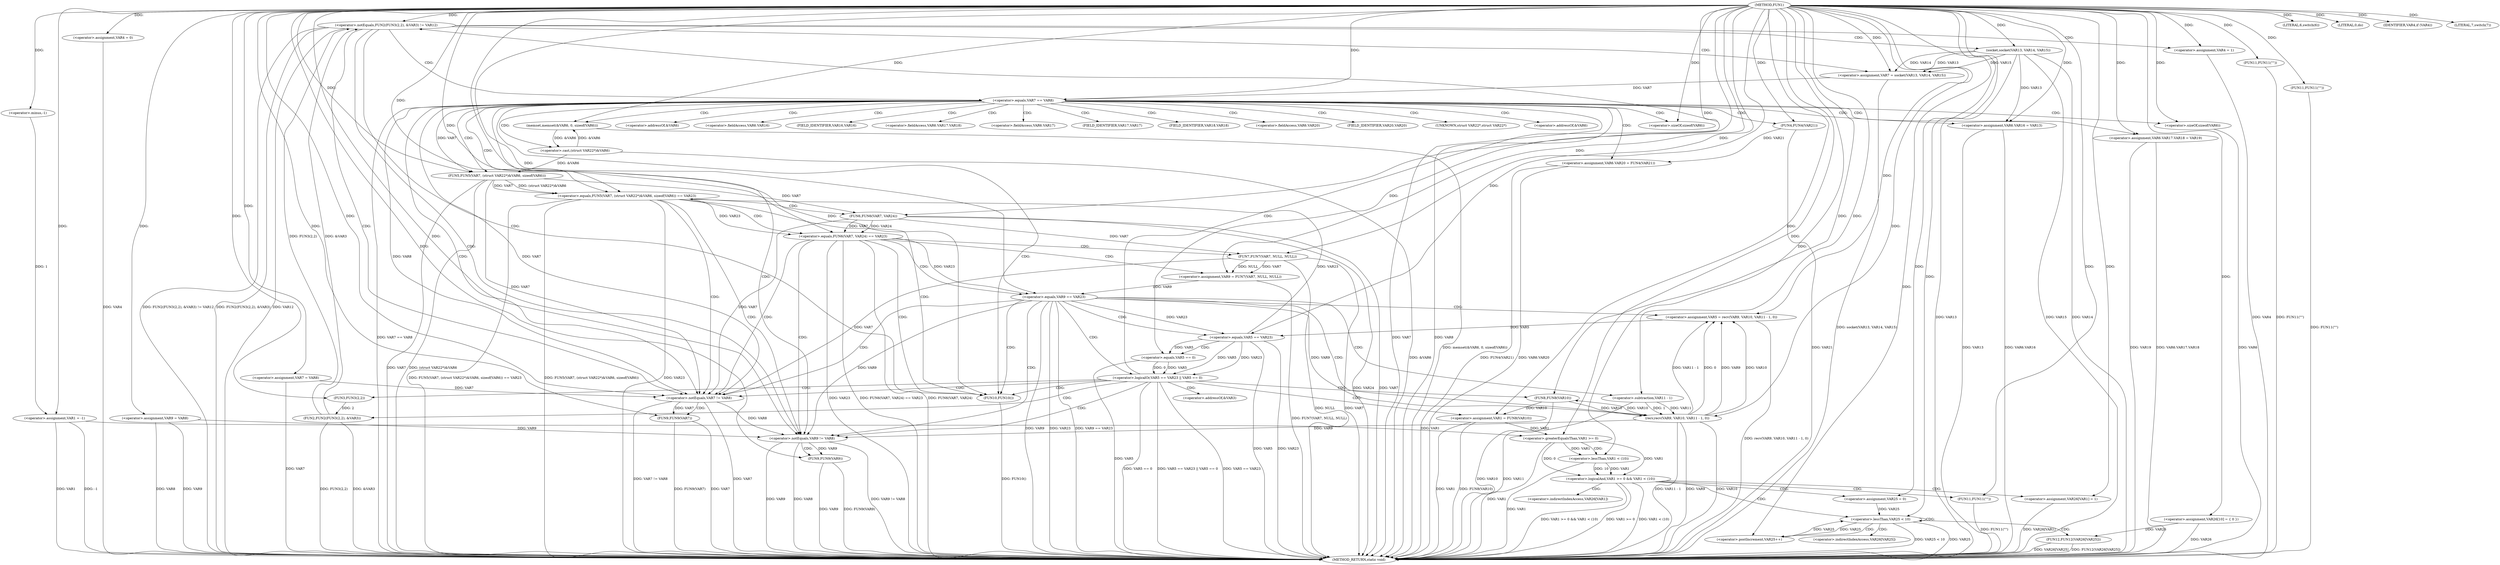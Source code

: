 digraph FUN1 {  
"1000100" [label = "(METHOD,FUN1)" ]
"1000306" [label = "(METHOD_RETURN,static void)" ]
"1000103" [label = "(<operator>.assignment,VAR1 = -1)" ]
"1000105" [label = "(<operator>.minus,-1)" ]
"1000108" [label = "(LITERAL,6,switch(6))" ]
"1000114" [label = "(<operator>.assignment,VAR4 = 0)" ]
"1000120" [label = "(<operator>.assignment,VAR7 = VAR8)" ]
"1000124" [label = "(<operator>.assignment,VAR9 = VAR8)" ]
"1000131" [label = "(<operator>.notEquals,FUN2(FUN3(2,2), &VAR3) != VAR12)" ]
"1000132" [label = "(FUN2,FUN2(FUN3(2,2), &VAR3))" ]
"1000133" [label = "(FUN3,FUN3(2,2))" ]
"1000141" [label = "(<operator>.assignment,VAR4 = 1)" ]
"1000144" [label = "(<operator>.assignment,VAR7 = socket(VAR13, VAR14, VAR15))" ]
"1000146" [label = "(socket,socket(VAR13, VAR14, VAR15))" ]
"1000151" [label = "(<operator>.equals,VAR7 == VAR8)" ]
"1000156" [label = "(memset,memset(&VAR6, 0, sizeof(VAR6)))" ]
"1000160" [label = "(<operator>.sizeOf,sizeof(VAR6))" ]
"1000162" [label = "(<operator>.assignment,VAR6.VAR16 = VAR13)" ]
"1000167" [label = "(<operator>.assignment,VAR6.VAR17.VAR18 = VAR19)" ]
"1000174" [label = "(<operator>.assignment,VAR6.VAR20 = FUN4(VAR21))" ]
"1000178" [label = "(FUN4,FUN4(VAR21))" ]
"1000181" [label = "(<operator>.equals,FUN5(VAR7, (struct VAR22*)&VAR6, sizeof(VAR6)) == VAR23)" ]
"1000182" [label = "(FUN5,FUN5(VAR7, (struct VAR22*)&VAR6, sizeof(VAR6)))" ]
"1000184" [label = "(<operator>.cast,(struct VAR22*)&VAR6)" ]
"1000188" [label = "(<operator>.sizeOf,sizeof(VAR6))" ]
"1000194" [label = "(<operator>.equals,FUN6(VAR7, VAR24) == VAR23)" ]
"1000195" [label = "(FUN6,FUN6(VAR7, VAR24))" ]
"1000201" [label = "(<operator>.assignment,VAR9 = FUN7(VAR7, NULL, NULL))" ]
"1000203" [label = "(FUN7,FUN7(VAR7, NULL, NULL))" ]
"1000208" [label = "(<operator>.equals,VAR9 == VAR23)" ]
"1000213" [label = "(<operator>.assignment,VAR5 = recv(VAR9, VAR10, VAR11 - 1, 0))" ]
"1000215" [label = "(recv,recv(VAR9, VAR10, VAR11 - 1, 0))" ]
"1000218" [label = "(<operator>.subtraction,VAR11 - 1)" ]
"1000223" [label = "(<operator>.logicalOr,VAR5 == VAR23 || VAR5 == 0)" ]
"1000224" [label = "(<operator>.equals,VAR5 == VAR23)" ]
"1000227" [label = "(<operator>.equals,VAR5 == 0)" ]
"1000232" [label = "(<operator>.assignment,VAR1 = FUN8(VAR10))" ]
"1000234" [label = "(FUN8,FUN8(VAR10))" ]
"1000236" [label = "(LITERAL,0,do)" ]
"1000238" [label = "(<operator>.notEquals,VAR7 != VAR8)" ]
"1000242" [label = "(FUN9,FUN9(VAR7))" ]
"1000245" [label = "(<operator>.notEquals,VAR9 != VAR8)" ]
"1000249" [label = "(FUN9,FUN9(VAR9))" ]
"1000252" [label = "(IDENTIFIER,VAR4,if (VAR4))" ]
"1000254" [label = "(FUN10,FUN10())" ]
"1000257" [label = "(FUN11,FUN11(\"\"))" ]
"1000261" [label = "(LITERAL,7,switch(7))" ]
"1000267" [label = "(<operator>.assignment,VAR26[10] = { 0 })" ]
"1000270" [label = "(<operator>.logicalAnd,VAR1 >= 0 && VAR1 < (10))" ]
"1000271" [label = "(<operator>.greaterEqualsThan,VAR1 >= 0)" ]
"1000274" [label = "(<operator>.lessThan,VAR1 < (10))" ]
"1000278" [label = "(<operator>.assignment,VAR26[VAR1] = 1)" ]
"1000284" [label = "(<operator>.assignment,VAR25 = 0)" ]
"1000287" [label = "(<operator>.lessThan,VAR25 < 10)" ]
"1000290" [label = "(<operator>.postIncrement,VAR25++)" ]
"1000293" [label = "(FUN12,FUN12(VAR26[VAR25]))" ]
"1000299" [label = "(FUN11,FUN11(\"\"))" ]
"1000303" [label = "(FUN11,FUN11(\"\"))" ]
"1000136" [label = "(<operator>.addressOf,&VAR3)" ]
"1000157" [label = "(<operator>.addressOf,&VAR6)" ]
"1000163" [label = "(<operator>.fieldAccess,VAR6.VAR16)" ]
"1000165" [label = "(FIELD_IDENTIFIER,VAR16,VAR16)" ]
"1000168" [label = "(<operator>.fieldAccess,VAR6.VAR17.VAR18)" ]
"1000169" [label = "(<operator>.fieldAccess,VAR6.VAR17)" ]
"1000171" [label = "(FIELD_IDENTIFIER,VAR17,VAR17)" ]
"1000172" [label = "(FIELD_IDENTIFIER,VAR18,VAR18)" ]
"1000175" [label = "(<operator>.fieldAccess,VAR6.VAR20)" ]
"1000177" [label = "(FIELD_IDENTIFIER,VAR20,VAR20)" ]
"1000185" [label = "(UNKNOWN,struct VAR22*,struct VAR22*)" ]
"1000186" [label = "(<operator>.addressOf,&VAR6)" ]
"1000279" [label = "(<operator>.indirectIndexAccess,VAR26[VAR1])" ]
"1000294" [label = "(<operator>.indirectIndexAccess,VAR26[VAR25])" ]
  "1000181" -> "1000306"  [ label = "DDG: FUN5(VAR7, (struct VAR22*)&VAR6, sizeof(VAR6)) == VAR23"] 
  "1000151" -> "1000306"  [ label = "DDG: VAR8"] 
  "1000132" -> "1000306"  [ label = "DDG: FUN3(2,2)"] 
  "1000181" -> "1000306"  [ label = "DDG: FUN5(VAR7, (struct VAR22*)&VAR6, sizeof(VAR6))"] 
  "1000174" -> "1000306"  [ label = "DDG: FUN4(VAR21)"] 
  "1000167" -> "1000306"  [ label = "DDG: VAR6.VAR17.VAR18"] 
  "1000184" -> "1000306"  [ label = "DDG: &VAR6"] 
  "1000124" -> "1000306"  [ label = "DDG: VAR8"] 
  "1000141" -> "1000306"  [ label = "DDG: VAR4"] 
  "1000224" -> "1000306"  [ label = "DDG: VAR5"] 
  "1000124" -> "1000306"  [ label = "DDG: VAR9"] 
  "1000194" -> "1000306"  [ label = "DDG: FUN6(VAR7, VAR24) == VAR23"] 
  "1000223" -> "1000306"  [ label = "DDG: VAR5 == 0"] 
  "1000223" -> "1000306"  [ label = "DDG: VAR5 == VAR23 || VAR5 == 0"] 
  "1000208" -> "1000306"  [ label = "DDG: VAR9"] 
  "1000208" -> "1000306"  [ label = "DDG: VAR23"] 
  "1000293" -> "1000306"  [ label = "DDG: VAR26[VAR25]"] 
  "1000151" -> "1000306"  [ label = "DDG: VAR7 == VAR8"] 
  "1000232" -> "1000306"  [ label = "DDG: VAR1"] 
  "1000238" -> "1000306"  [ label = "DDG: VAR7"] 
  "1000274" -> "1000306"  [ label = "DDG: VAR1"] 
  "1000234" -> "1000306"  [ label = "DDG: VAR10"] 
  "1000181" -> "1000306"  [ label = "DDG: VAR23"] 
  "1000293" -> "1000306"  [ label = "DDG: FUN12(VAR26[VAR25])"] 
  "1000215" -> "1000306"  [ label = "DDG: VAR9"] 
  "1000287" -> "1000306"  [ label = "DDG: VAR25 < 10"] 
  "1000178" -> "1000306"  [ label = "DDG: VAR21"] 
  "1000103" -> "1000306"  [ label = "DDG: VAR1"] 
  "1000303" -> "1000306"  [ label = "DDG: FUN11(\"\")"] 
  "1000103" -> "1000306"  [ label = "DDG: -1"] 
  "1000224" -> "1000306"  [ label = "DDG: VAR23"] 
  "1000299" -> "1000306"  [ label = "DDG: FUN11(\"\")"] 
  "1000218" -> "1000306"  [ label = "DDG: VAR11"] 
  "1000215" -> "1000306"  [ label = "DDG: VAR10"] 
  "1000227" -> "1000306"  [ label = "DDG: VAR5"] 
  "1000254" -> "1000306"  [ label = "DDG: FUN10()"] 
  "1000188" -> "1000306"  [ label = "DDG: VAR6"] 
  "1000238" -> "1000306"  [ label = "DDG: VAR7 != VAR8"] 
  "1000203" -> "1000306"  [ label = "DDG: NULL"] 
  "1000131" -> "1000306"  [ label = "DDG: FUN2(FUN3(2,2), &VAR3)"] 
  "1000162" -> "1000306"  [ label = "DDG: VAR13"] 
  "1000194" -> "1000306"  [ label = "DDG: FUN6(VAR7, VAR24)"] 
  "1000182" -> "1000306"  [ label = "DDG: (struct VAR22*)&VAR6"] 
  "1000151" -> "1000306"  [ label = "DDG: VAR7"] 
  "1000267" -> "1000306"  [ label = "DDG: VAR26"] 
  "1000120" -> "1000306"  [ label = "DDG: VAR7"] 
  "1000215" -> "1000306"  [ label = "DDG: VAR11 - 1"] 
  "1000201" -> "1000306"  [ label = "DDG: FUN7(VAR7, NULL, NULL)"] 
  "1000114" -> "1000306"  [ label = "DDG: VAR4"] 
  "1000270" -> "1000306"  [ label = "DDG: VAR1 < (10)"] 
  "1000208" -> "1000306"  [ label = "DDG: VAR9 == VAR23"] 
  "1000146" -> "1000306"  [ label = "DDG: VAR15"] 
  "1000146" -> "1000306"  [ label = "DDG: VAR14"] 
  "1000195" -> "1000306"  [ label = "DDG: VAR24"] 
  "1000167" -> "1000306"  [ label = "DDG: VAR19"] 
  "1000232" -> "1000306"  [ label = "DDG: FUN8(VAR10)"] 
  "1000132" -> "1000306"  [ label = "DDG: &VAR3"] 
  "1000242" -> "1000306"  [ label = "DDG: FUN9(VAR7)"] 
  "1000287" -> "1000306"  [ label = "DDG: VAR25"] 
  "1000213" -> "1000306"  [ label = "DDG: recv(VAR9, VAR10, VAR11 - 1, 0)"] 
  "1000270" -> "1000306"  [ label = "DDG: VAR1 >= 0 && VAR1 < (10)"] 
  "1000257" -> "1000306"  [ label = "DDG: FUN11(\"\")"] 
  "1000156" -> "1000306"  [ label = "DDG: memset(&VAR6, 0, sizeof(VAR6))"] 
  "1000249" -> "1000306"  [ label = "DDG: VAR9"] 
  "1000271" -> "1000306"  [ label = "DDG: VAR1"] 
  "1000131" -> "1000306"  [ label = "DDG: VAR12"] 
  "1000245" -> "1000306"  [ label = "DDG: VAR9 != VAR8"] 
  "1000162" -> "1000306"  [ label = "DDG: VAR6.VAR16"] 
  "1000195" -> "1000306"  [ label = "DDG: VAR7"] 
  "1000245" -> "1000306"  [ label = "DDG: VAR9"] 
  "1000144" -> "1000306"  [ label = "DDG: socket(VAR13, VAR14, VAR15)"] 
  "1000146" -> "1000306"  [ label = "DDG: VAR13"] 
  "1000270" -> "1000306"  [ label = "DDG: VAR1 >= 0"] 
  "1000278" -> "1000306"  [ label = "DDG: VAR26[VAR1]"] 
  "1000182" -> "1000306"  [ label = "DDG: VAR7"] 
  "1000242" -> "1000306"  [ label = "DDG: VAR7"] 
  "1000174" -> "1000306"  [ label = "DDG: VAR6.VAR20"] 
  "1000245" -> "1000306"  [ label = "DDG: VAR8"] 
  "1000249" -> "1000306"  [ label = "DDG: FUN9(VAR9)"] 
  "1000223" -> "1000306"  [ label = "DDG: VAR5 == VAR23"] 
  "1000131" -> "1000306"  [ label = "DDG: FUN2(FUN3(2,2), &VAR3) != VAR12"] 
  "1000203" -> "1000306"  [ label = "DDG: VAR7"] 
  "1000194" -> "1000306"  [ label = "DDG: VAR23"] 
  "1000105" -> "1000103"  [ label = "DDG: 1"] 
  "1000100" -> "1000103"  [ label = "DDG: "] 
  "1000100" -> "1000105"  [ label = "DDG: "] 
  "1000100" -> "1000108"  [ label = "DDG: "] 
  "1000100" -> "1000114"  [ label = "DDG: "] 
  "1000100" -> "1000120"  [ label = "DDG: "] 
  "1000100" -> "1000124"  [ label = "DDG: "] 
  "1000132" -> "1000131"  [ label = "DDG: FUN3(2,2)"] 
  "1000132" -> "1000131"  [ label = "DDG: &VAR3"] 
  "1000133" -> "1000132"  [ label = "DDG: 2"] 
  "1000100" -> "1000133"  [ label = "DDG: "] 
  "1000100" -> "1000131"  [ label = "DDG: "] 
  "1000100" -> "1000141"  [ label = "DDG: "] 
  "1000146" -> "1000144"  [ label = "DDG: VAR13"] 
  "1000146" -> "1000144"  [ label = "DDG: VAR14"] 
  "1000146" -> "1000144"  [ label = "DDG: VAR15"] 
  "1000100" -> "1000144"  [ label = "DDG: "] 
  "1000100" -> "1000146"  [ label = "DDG: "] 
  "1000144" -> "1000151"  [ label = "DDG: VAR7"] 
  "1000100" -> "1000151"  [ label = "DDG: "] 
  "1000184" -> "1000156"  [ label = "DDG: &VAR6"] 
  "1000100" -> "1000156"  [ label = "DDG: "] 
  "1000100" -> "1000160"  [ label = "DDG: "] 
  "1000146" -> "1000162"  [ label = "DDG: VAR13"] 
  "1000100" -> "1000162"  [ label = "DDG: "] 
  "1000100" -> "1000167"  [ label = "DDG: "] 
  "1000178" -> "1000174"  [ label = "DDG: VAR21"] 
  "1000100" -> "1000178"  [ label = "DDG: "] 
  "1000182" -> "1000181"  [ label = "DDG: VAR7"] 
  "1000182" -> "1000181"  [ label = "DDG: (struct VAR22*)&VAR6"] 
  "1000151" -> "1000182"  [ label = "DDG: VAR7"] 
  "1000100" -> "1000182"  [ label = "DDG: "] 
  "1000184" -> "1000182"  [ label = "DDG: &VAR6"] 
  "1000156" -> "1000184"  [ label = "DDG: &VAR6"] 
  "1000100" -> "1000188"  [ label = "DDG: "] 
  "1000224" -> "1000181"  [ label = "DDG: VAR23"] 
  "1000100" -> "1000181"  [ label = "DDG: "] 
  "1000195" -> "1000194"  [ label = "DDG: VAR7"] 
  "1000195" -> "1000194"  [ label = "DDG: VAR24"] 
  "1000182" -> "1000195"  [ label = "DDG: VAR7"] 
  "1000100" -> "1000195"  [ label = "DDG: "] 
  "1000181" -> "1000194"  [ label = "DDG: VAR23"] 
  "1000100" -> "1000194"  [ label = "DDG: "] 
  "1000203" -> "1000201"  [ label = "DDG: VAR7"] 
  "1000203" -> "1000201"  [ label = "DDG: NULL"] 
  "1000100" -> "1000201"  [ label = "DDG: "] 
  "1000195" -> "1000203"  [ label = "DDG: VAR7"] 
  "1000100" -> "1000203"  [ label = "DDG: "] 
  "1000201" -> "1000208"  [ label = "DDG: VAR9"] 
  "1000100" -> "1000208"  [ label = "DDG: "] 
  "1000194" -> "1000208"  [ label = "DDG: VAR23"] 
  "1000215" -> "1000213"  [ label = "DDG: VAR9"] 
  "1000215" -> "1000213"  [ label = "DDG: VAR10"] 
  "1000215" -> "1000213"  [ label = "DDG: VAR11 - 1"] 
  "1000215" -> "1000213"  [ label = "DDG: 0"] 
  "1000100" -> "1000213"  [ label = "DDG: "] 
  "1000208" -> "1000215"  [ label = "DDG: VAR9"] 
  "1000100" -> "1000215"  [ label = "DDG: "] 
  "1000234" -> "1000215"  [ label = "DDG: VAR10"] 
  "1000218" -> "1000215"  [ label = "DDG: VAR11"] 
  "1000218" -> "1000215"  [ label = "DDG: 1"] 
  "1000100" -> "1000218"  [ label = "DDG: "] 
  "1000224" -> "1000223"  [ label = "DDG: VAR5"] 
  "1000224" -> "1000223"  [ label = "DDG: VAR23"] 
  "1000213" -> "1000224"  [ label = "DDG: VAR5"] 
  "1000100" -> "1000224"  [ label = "DDG: "] 
  "1000208" -> "1000224"  [ label = "DDG: VAR23"] 
  "1000227" -> "1000223"  [ label = "DDG: VAR5"] 
  "1000227" -> "1000223"  [ label = "DDG: 0"] 
  "1000224" -> "1000227"  [ label = "DDG: VAR5"] 
  "1000100" -> "1000227"  [ label = "DDG: "] 
  "1000234" -> "1000232"  [ label = "DDG: VAR10"] 
  "1000100" -> "1000232"  [ label = "DDG: "] 
  "1000215" -> "1000234"  [ label = "DDG: VAR10"] 
  "1000100" -> "1000234"  [ label = "DDG: "] 
  "1000100" -> "1000236"  [ label = "DDG: "] 
  "1000151" -> "1000238"  [ label = "DDG: VAR7"] 
  "1000120" -> "1000238"  [ label = "DDG: VAR7"] 
  "1000195" -> "1000238"  [ label = "DDG: VAR7"] 
  "1000182" -> "1000238"  [ label = "DDG: VAR7"] 
  "1000203" -> "1000238"  [ label = "DDG: VAR7"] 
  "1000100" -> "1000238"  [ label = "DDG: "] 
  "1000151" -> "1000238"  [ label = "DDG: VAR8"] 
  "1000238" -> "1000242"  [ label = "DDG: VAR7"] 
  "1000100" -> "1000242"  [ label = "DDG: "] 
  "1000124" -> "1000245"  [ label = "DDG: VAR9"] 
  "1000208" -> "1000245"  [ label = "DDG: VAR9"] 
  "1000215" -> "1000245"  [ label = "DDG: VAR9"] 
  "1000100" -> "1000245"  [ label = "DDG: "] 
  "1000238" -> "1000245"  [ label = "DDG: VAR8"] 
  "1000245" -> "1000249"  [ label = "DDG: VAR9"] 
  "1000100" -> "1000249"  [ label = "DDG: "] 
  "1000100" -> "1000252"  [ label = "DDG: "] 
  "1000100" -> "1000254"  [ label = "DDG: "] 
  "1000100" -> "1000257"  [ label = "DDG: "] 
  "1000100" -> "1000261"  [ label = "DDG: "] 
  "1000100" -> "1000267"  [ label = "DDG: "] 
  "1000271" -> "1000270"  [ label = "DDG: VAR1"] 
  "1000271" -> "1000270"  [ label = "DDG: 0"] 
  "1000232" -> "1000271"  [ label = "DDG: VAR1"] 
  "1000103" -> "1000271"  [ label = "DDG: VAR1"] 
  "1000100" -> "1000271"  [ label = "DDG: "] 
  "1000274" -> "1000270"  [ label = "DDG: VAR1"] 
  "1000274" -> "1000270"  [ label = "DDG: 10"] 
  "1000271" -> "1000274"  [ label = "DDG: VAR1"] 
  "1000100" -> "1000274"  [ label = "DDG: "] 
  "1000100" -> "1000278"  [ label = "DDG: "] 
  "1000100" -> "1000284"  [ label = "DDG: "] 
  "1000290" -> "1000287"  [ label = "DDG: VAR25"] 
  "1000284" -> "1000287"  [ label = "DDG: VAR25"] 
  "1000100" -> "1000287"  [ label = "DDG: "] 
  "1000287" -> "1000290"  [ label = "DDG: VAR25"] 
  "1000100" -> "1000290"  [ label = "DDG: "] 
  "1000267" -> "1000293"  [ label = "DDG: VAR26"] 
  "1000100" -> "1000299"  [ label = "DDG: "] 
  "1000100" -> "1000303"  [ label = "DDG: "] 
  "1000131" -> "1000141"  [ label = "CDG: "] 
  "1000131" -> "1000144"  [ label = "CDG: "] 
  "1000131" -> "1000151"  [ label = "CDG: "] 
  "1000131" -> "1000146"  [ label = "CDG: "] 
  "1000131" -> "1000238"  [ label = "CDG: "] 
  "1000131" -> "1000245"  [ label = "CDG: "] 
  "1000131" -> "1000254"  [ label = "CDG: "] 
  "1000151" -> "1000174"  [ label = "CDG: "] 
  "1000151" -> "1000156"  [ label = "CDG: "] 
  "1000151" -> "1000182"  [ label = "CDG: "] 
  "1000151" -> "1000165"  [ label = "CDG: "] 
  "1000151" -> "1000157"  [ label = "CDG: "] 
  "1000151" -> "1000188"  [ label = "CDG: "] 
  "1000151" -> "1000167"  [ label = "CDG: "] 
  "1000151" -> "1000175"  [ label = "CDG: "] 
  "1000151" -> "1000160"  [ label = "CDG: "] 
  "1000151" -> "1000185"  [ label = "CDG: "] 
  "1000151" -> "1000186"  [ label = "CDG: "] 
  "1000151" -> "1000172"  [ label = "CDG: "] 
  "1000151" -> "1000169"  [ label = "CDG: "] 
  "1000151" -> "1000163"  [ label = "CDG: "] 
  "1000151" -> "1000168"  [ label = "CDG: "] 
  "1000151" -> "1000178"  [ label = "CDG: "] 
  "1000151" -> "1000171"  [ label = "CDG: "] 
  "1000151" -> "1000184"  [ label = "CDG: "] 
  "1000151" -> "1000177"  [ label = "CDG: "] 
  "1000151" -> "1000162"  [ label = "CDG: "] 
  "1000151" -> "1000181"  [ label = "CDG: "] 
  "1000151" -> "1000238"  [ label = "CDG: "] 
  "1000151" -> "1000245"  [ label = "CDG: "] 
  "1000151" -> "1000254"  [ label = "CDG: "] 
  "1000181" -> "1000194"  [ label = "CDG: "] 
  "1000181" -> "1000195"  [ label = "CDG: "] 
  "1000181" -> "1000238"  [ label = "CDG: "] 
  "1000181" -> "1000245"  [ label = "CDG: "] 
  "1000181" -> "1000254"  [ label = "CDG: "] 
  "1000194" -> "1000208"  [ label = "CDG: "] 
  "1000194" -> "1000201"  [ label = "CDG: "] 
  "1000194" -> "1000203"  [ label = "CDG: "] 
  "1000194" -> "1000238"  [ label = "CDG: "] 
  "1000194" -> "1000245"  [ label = "CDG: "] 
  "1000194" -> "1000254"  [ label = "CDG: "] 
  "1000208" -> "1000224"  [ label = "CDG: "] 
  "1000208" -> "1000213"  [ label = "CDG: "] 
  "1000208" -> "1000215"  [ label = "CDG: "] 
  "1000208" -> "1000218"  [ label = "CDG: "] 
  "1000208" -> "1000223"  [ label = "CDG: "] 
  "1000208" -> "1000238"  [ label = "CDG: "] 
  "1000208" -> "1000245"  [ label = "CDG: "] 
  "1000208" -> "1000254"  [ label = "CDG: "] 
  "1000223" -> "1000232"  [ label = "CDG: "] 
  "1000223" -> "1000234"  [ label = "CDG: "] 
  "1000223" -> "1000238"  [ label = "CDG: "] 
  "1000223" -> "1000133"  [ label = "CDG: "] 
  "1000223" -> "1000132"  [ label = "CDG: "] 
  "1000223" -> "1000245"  [ label = "CDG: "] 
  "1000223" -> "1000136"  [ label = "CDG: "] 
  "1000223" -> "1000131"  [ label = "CDG: "] 
  "1000223" -> "1000254"  [ label = "CDG: "] 
  "1000224" -> "1000227"  [ label = "CDG: "] 
  "1000238" -> "1000242"  [ label = "CDG: "] 
  "1000245" -> "1000249"  [ label = "CDG: "] 
  "1000270" -> "1000284"  [ label = "CDG: "] 
  "1000270" -> "1000279"  [ label = "CDG: "] 
  "1000270" -> "1000299"  [ label = "CDG: "] 
  "1000270" -> "1000278"  [ label = "CDG: "] 
  "1000270" -> "1000287"  [ label = "CDG: "] 
  "1000271" -> "1000274"  [ label = "CDG: "] 
  "1000287" -> "1000294"  [ label = "CDG: "] 
  "1000287" -> "1000293"  [ label = "CDG: "] 
  "1000287" -> "1000290"  [ label = "CDG: "] 
  "1000287" -> "1000287"  [ label = "CDG: "] 
}
